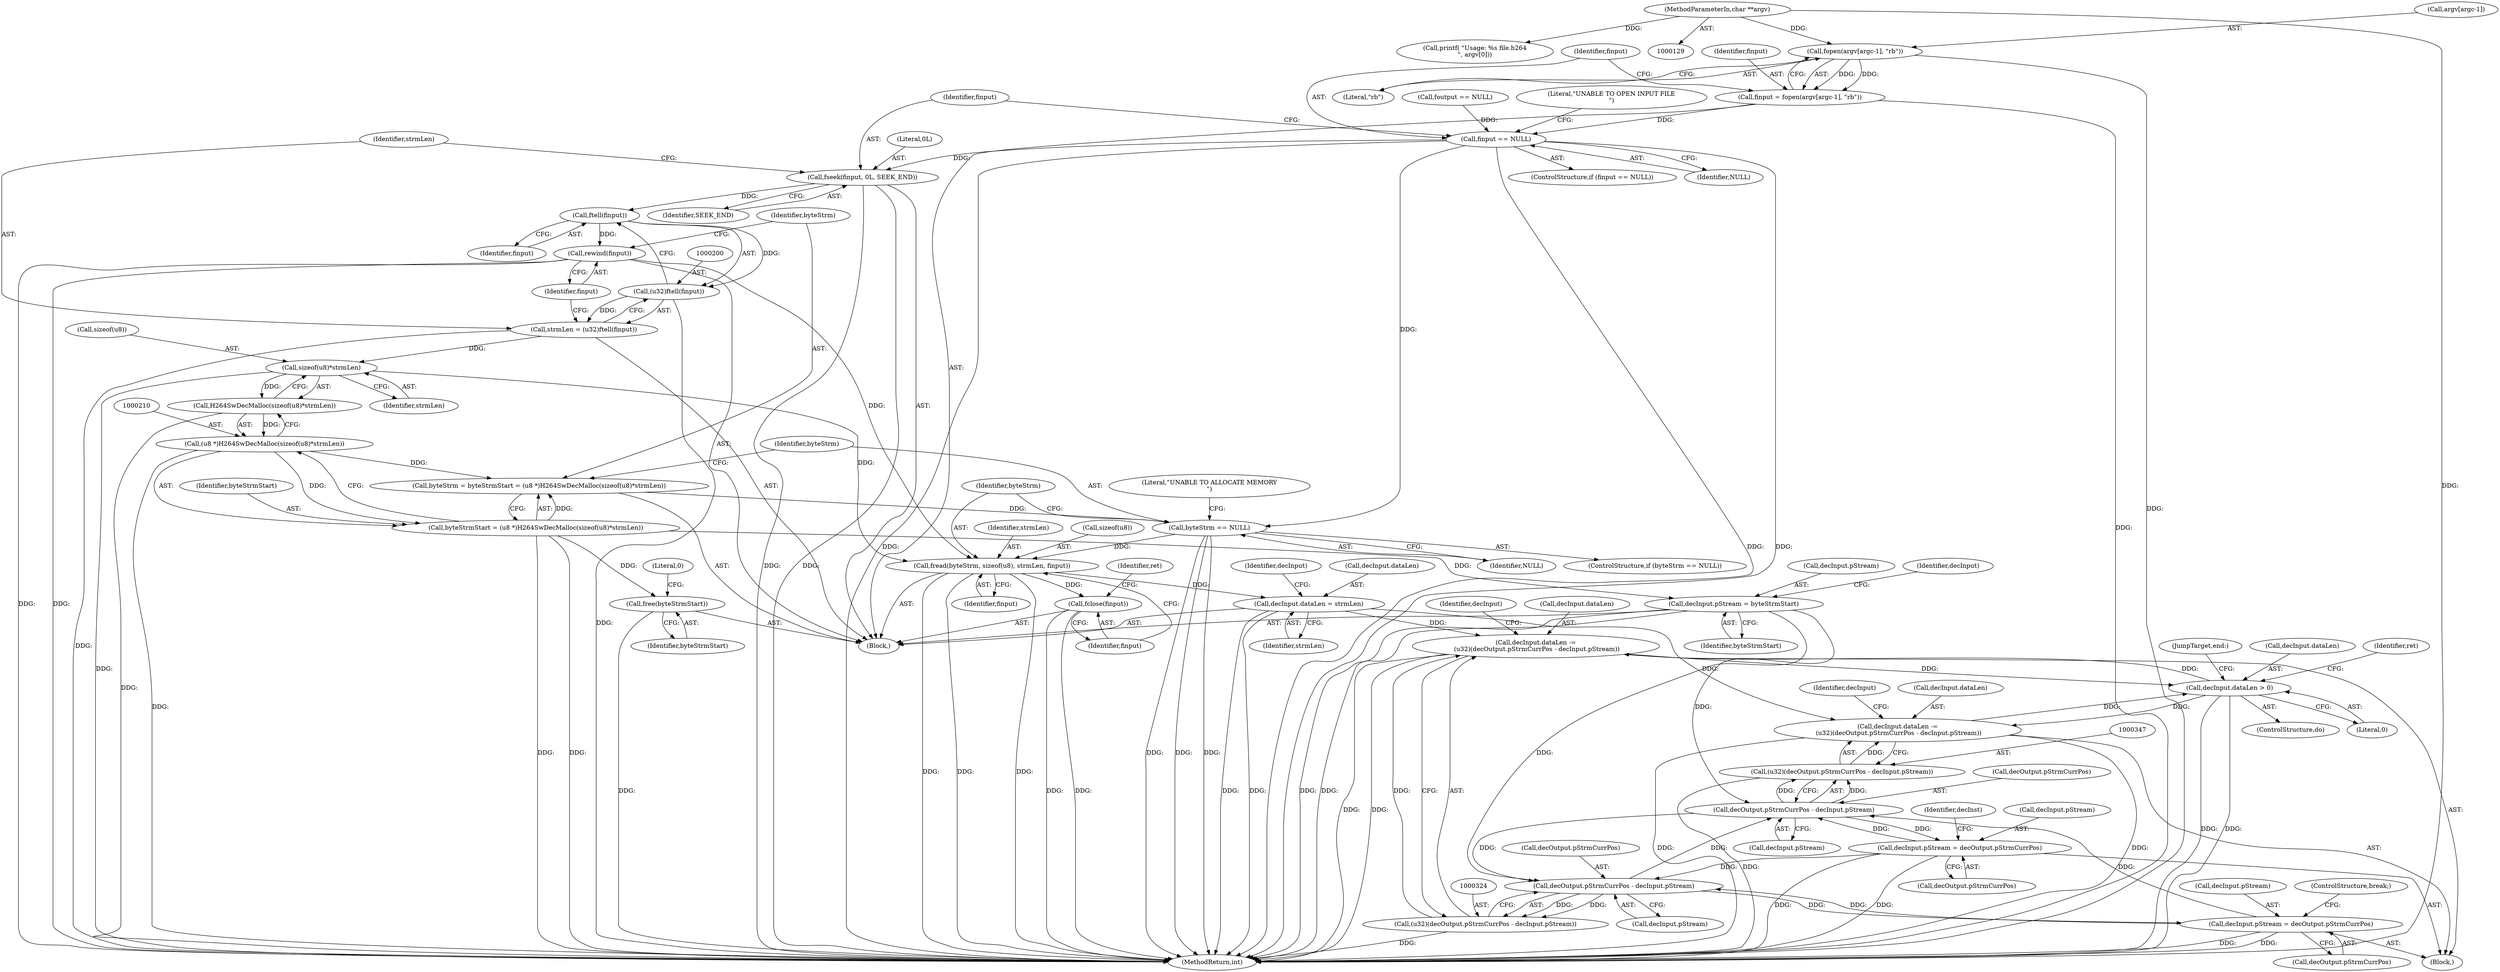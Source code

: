 digraph "0_Android_2b6f22dc64d456471a1dc6df09d515771d1427c8_1@API" {
"1000176" [label="(Call,fopen(argv[argc-1], \"rb\"))"];
"1000131" [label="(MethodParameterIn,char **argv)"];
"1000174" [label="(Call,finput = fopen(argv[argc-1], \"rb\"))"];
"1000184" [label="(Call,finput == NULL)"];
"1000193" [label="(Call,fseek(finput, 0L, SEEK_END))"];
"1000201" [label="(Call,ftell(finput))"];
"1000199" [label="(Call,(u32)ftell(finput))"];
"1000197" [label="(Call,strmLen = (u32)ftell(finput))"];
"1000212" [label="(Call,sizeof(u8)*strmLen)"];
"1000211" [label="(Call,H264SwDecMalloc(sizeof(u8)*strmLen))"];
"1000209" [label="(Call,(u8 *)H264SwDecMalloc(sizeof(u8)*strmLen))"];
"1000205" [label="(Call,byteStrm = byteStrmStart = (u8 *)H264SwDecMalloc(sizeof(u8)*strmLen))"];
"1000217" [label="(Call,byteStrm == NULL)"];
"1000226" [label="(Call,fread(byteStrm, sizeof(u8), strmLen, finput))"];
"1000232" [label="(Call,fclose(finput))"];
"1000255" [label="(Call,decInput.dataLen = strmLen)"];
"1000319" [label="(Call,decInput.dataLen -=\n (u32)(decOutput.pStrmCurrPos - decInput.pStream))"];
"1000406" [label="(Call,decInput.dataLen > 0)"];
"1000342" [label="(Call,decInput.dataLen -=\n (u32)(decOutput.pStrmCurrPos - decInput.pStream))"];
"1000207" [label="(Call,byteStrmStart = (u8 *)H264SwDecMalloc(sizeof(u8)*strmLen))"];
"1000250" [label="(Call,decInput.pStream = byteStrmStart)"];
"1000325" [label="(Call,decOutput.pStrmCurrPos - decInput.pStream)"];
"1000323" [label="(Call,(u32)(decOutput.pStrmCurrPos - decInput.pStream))"];
"1000332" [label="(Call,decInput.pStream = decOutput.pStrmCurrPos)"];
"1000348" [label="(Call,decOutput.pStrmCurrPos - decInput.pStream)"];
"1000346" [label="(Call,(u32)(decOutput.pStrmCurrPos - decInput.pStream))"];
"1000355" [label="(Call,decInput.pStream = decOutput.pStrmCurrPos)"];
"1000449" [label="(Call,free(byteStrmStart))"];
"1000203" [label="(Call,rewind(finput))"];
"1000227" [label="(Identifier,byteStrm)"];
"1000204" [label="(Identifier,finput)"];
"1000177" [label="(Call,argv[argc-1])"];
"1000226" [label="(Call,fread(byteStrm, sizeof(u8), strmLen, finput))"];
"1000359" [label="(Call,decOutput.pStrmCurrPos)"];
"1000203" [label="(Call,rewind(finput))"];
"1000406" [label="(Call,decInput.dataLen > 0)"];
"1000257" [label="(Identifier,decInput)"];
"1000357" [label="(Identifier,decInput)"];
"1000250" [label="(Call,decInput.pStream = byteStrmStart)"];
"1000183" [label="(ControlStructure,if (finput == NULL))"];
"1000201" [label="(Call,ftell(finput))"];
"1000213" [label="(Call,sizeof(u8))"];
"1000233" [label="(Identifier,finput)"];
"1000332" [label="(Call,decInput.pStream = decOutput.pStrmCurrPos)"];
"1000175" [label="(Identifier,finput)"];
"1000450" [label="(Identifier,byteStrmStart)"];
"1000132" [label="(Block,)"];
"1000268" [label="(ControlStructure,do)"];
"1000325" [label="(Call,decOutput.pStrmCurrPos - decInput.pStream)"];
"1000355" [label="(Call,decInput.pStream = decOutput.pStrmCurrPos)"];
"1000131" [label="(MethodParameterIn,char **argv)"];
"1000222" [label="(Literal,\"UNABLE TO ALLOCATE MEMORY\n\")"];
"1000339" [label="(ControlStructure,break;)"];
"1000185" [label="(Identifier,finput)"];
"1000199" [label="(Call,(u32)ftell(finput))"];
"1000165" [label="(Call,foutput == NULL)"];
"1000209" [label="(Call,(u8 *)H264SwDecMalloc(sizeof(u8)*strmLen))"];
"1000194" [label="(Identifier,finput)"];
"1000336" [label="(Call,decOutput.pStrmCurrPos)"];
"1000329" [label="(Call,decInput.pStream)"];
"1000212" [label="(Call,sizeof(u8)*strmLen)"];
"1000333" [label="(Call,decInput.pStream)"];
"1000230" [label="(Identifier,strmLen)"];
"1000198" [label="(Identifier,strmLen)"];
"1000217" [label="(Call,byteStrm == NULL)"];
"1000410" [label="(Literal,0)"];
"1000259" [label="(Identifier,strmLen)"];
"1000189" [label="(Literal,\"UNABLE TO OPEN INPUT FILE\n\")"];
"1000235" [label="(Identifier,ret)"];
"1000323" [label="(Call,(u32)(decOutput.pStrmCurrPos - decInput.pStream))"];
"1000326" [label="(Call,decOutput.pStrmCurrPos)"];
"1000352" [label="(Call,decInput.pStream)"];
"1000228" [label="(Call,sizeof(u8))"];
"1000232" [label="(Call,fclose(finput))"];
"1000334" [label="(Identifier,decInput)"];
"1000216" [label="(ControlStructure,if (byteStrm == NULL))"];
"1000151" [label="(Call,printf( \"Usage: %s file.h264\n\", argv[0]))"];
"1000452" [label="(Literal,0)"];
"1000254" [label="(Identifier,byteStrmStart)"];
"1000186" [label="(Identifier,NULL)"];
"1000184" [label="(Call,finput == NULL)"];
"1000411" [label="(JumpTarget,end:)"];
"1000195" [label="(Literal,0L)"];
"1000342" [label="(Call,decInput.dataLen -=\n (u32)(decOutput.pStrmCurrPos - decInput.pStream))"];
"1000343" [label="(Call,decInput.dataLen)"];
"1000211" [label="(Call,H264SwDecMalloc(sizeof(u8)*strmLen))"];
"1000197" [label="(Call,strmLen = (u32)ftell(finput))"];
"1000176" [label="(Call,fopen(argv[argc-1], \"rb\"))"];
"1000407" [label="(Call,decInput.dataLen)"];
"1000346" [label="(Call,(u32)(decOutput.pStrmCurrPos - decInput.pStream))"];
"1000196" [label="(Identifier,SEEK_END)"];
"1000271" [label="(Identifier,ret)"];
"1000349" [label="(Call,decOutput.pStrmCurrPos)"];
"1000365" [label="(Identifier,decInst)"];
"1000193" [label="(Call,fseek(finput, 0L, SEEK_END))"];
"1000449" [label="(Call,free(byteStrmStart))"];
"1000207" [label="(Call,byteStrmStart = (u8 *)H264SwDecMalloc(sizeof(u8)*strmLen))"];
"1000320" [label="(Call,decInput.dataLen)"];
"1000262" [label="(Identifier,decInput)"];
"1000255" [label="(Call,decInput.dataLen = strmLen)"];
"1000280" [label="(Block,)"];
"1000348" [label="(Call,decOutput.pStrmCurrPos - decInput.pStream)"];
"1000218" [label="(Identifier,byteStrm)"];
"1000182" [label="(Literal,\"rb\")"];
"1000174" [label="(Call,finput = fopen(argv[argc-1], \"rb\"))"];
"1000251" [label="(Call,decInput.pStream)"];
"1000453" [label="(MethodReturn,int)"];
"1000219" [label="(Identifier,NULL)"];
"1000256" [label="(Call,decInput.dataLen)"];
"1000205" [label="(Call,byteStrm = byteStrmStart = (u8 *)H264SwDecMalloc(sizeof(u8)*strmLen))"];
"1000356" [label="(Call,decInput.pStream)"];
"1000231" [label="(Identifier,finput)"];
"1000215" [label="(Identifier,strmLen)"];
"1000206" [label="(Identifier,byteStrm)"];
"1000319" [label="(Call,decInput.dataLen -=\n (u32)(decOutput.pStrmCurrPos - decInput.pStream))"];
"1000208" [label="(Identifier,byteStrmStart)"];
"1000202" [label="(Identifier,finput)"];
"1000176" -> "1000174"  [label="AST: "];
"1000176" -> "1000182"  [label="CFG: "];
"1000177" -> "1000176"  [label="AST: "];
"1000182" -> "1000176"  [label="AST: "];
"1000174" -> "1000176"  [label="CFG: "];
"1000176" -> "1000453"  [label="DDG: "];
"1000176" -> "1000174"  [label="DDG: "];
"1000176" -> "1000174"  [label="DDG: "];
"1000131" -> "1000176"  [label="DDG: "];
"1000131" -> "1000129"  [label="AST: "];
"1000131" -> "1000453"  [label="DDG: "];
"1000131" -> "1000151"  [label="DDG: "];
"1000174" -> "1000132"  [label="AST: "];
"1000175" -> "1000174"  [label="AST: "];
"1000185" -> "1000174"  [label="CFG: "];
"1000174" -> "1000453"  [label="DDG: "];
"1000174" -> "1000184"  [label="DDG: "];
"1000184" -> "1000183"  [label="AST: "];
"1000184" -> "1000186"  [label="CFG: "];
"1000185" -> "1000184"  [label="AST: "];
"1000186" -> "1000184"  [label="AST: "];
"1000189" -> "1000184"  [label="CFG: "];
"1000194" -> "1000184"  [label="CFG: "];
"1000184" -> "1000453"  [label="DDG: "];
"1000184" -> "1000453"  [label="DDG: "];
"1000184" -> "1000453"  [label="DDG: "];
"1000165" -> "1000184"  [label="DDG: "];
"1000184" -> "1000193"  [label="DDG: "];
"1000184" -> "1000217"  [label="DDG: "];
"1000193" -> "1000132"  [label="AST: "];
"1000193" -> "1000196"  [label="CFG: "];
"1000194" -> "1000193"  [label="AST: "];
"1000195" -> "1000193"  [label="AST: "];
"1000196" -> "1000193"  [label="AST: "];
"1000198" -> "1000193"  [label="CFG: "];
"1000193" -> "1000453"  [label="DDG: "];
"1000193" -> "1000453"  [label="DDG: "];
"1000193" -> "1000201"  [label="DDG: "];
"1000201" -> "1000199"  [label="AST: "];
"1000201" -> "1000202"  [label="CFG: "];
"1000202" -> "1000201"  [label="AST: "];
"1000199" -> "1000201"  [label="CFG: "];
"1000201" -> "1000199"  [label="DDG: "];
"1000201" -> "1000203"  [label="DDG: "];
"1000199" -> "1000197"  [label="AST: "];
"1000200" -> "1000199"  [label="AST: "];
"1000197" -> "1000199"  [label="CFG: "];
"1000199" -> "1000453"  [label="DDG: "];
"1000199" -> "1000197"  [label="DDG: "];
"1000197" -> "1000132"  [label="AST: "];
"1000198" -> "1000197"  [label="AST: "];
"1000204" -> "1000197"  [label="CFG: "];
"1000197" -> "1000453"  [label="DDG: "];
"1000197" -> "1000212"  [label="DDG: "];
"1000212" -> "1000211"  [label="AST: "];
"1000212" -> "1000215"  [label="CFG: "];
"1000213" -> "1000212"  [label="AST: "];
"1000215" -> "1000212"  [label="AST: "];
"1000211" -> "1000212"  [label="CFG: "];
"1000212" -> "1000453"  [label="DDG: "];
"1000212" -> "1000211"  [label="DDG: "];
"1000212" -> "1000226"  [label="DDG: "];
"1000211" -> "1000209"  [label="AST: "];
"1000209" -> "1000211"  [label="CFG: "];
"1000211" -> "1000453"  [label="DDG: "];
"1000211" -> "1000209"  [label="DDG: "];
"1000209" -> "1000207"  [label="AST: "];
"1000210" -> "1000209"  [label="AST: "];
"1000207" -> "1000209"  [label="CFG: "];
"1000209" -> "1000453"  [label="DDG: "];
"1000209" -> "1000205"  [label="DDG: "];
"1000209" -> "1000207"  [label="DDG: "];
"1000205" -> "1000132"  [label="AST: "];
"1000205" -> "1000207"  [label="CFG: "];
"1000206" -> "1000205"  [label="AST: "];
"1000207" -> "1000205"  [label="AST: "];
"1000218" -> "1000205"  [label="CFG: "];
"1000207" -> "1000205"  [label="DDG: "];
"1000205" -> "1000217"  [label="DDG: "];
"1000217" -> "1000216"  [label="AST: "];
"1000217" -> "1000219"  [label="CFG: "];
"1000218" -> "1000217"  [label="AST: "];
"1000219" -> "1000217"  [label="AST: "];
"1000222" -> "1000217"  [label="CFG: "];
"1000227" -> "1000217"  [label="CFG: "];
"1000217" -> "1000453"  [label="DDG: "];
"1000217" -> "1000453"  [label="DDG: "];
"1000217" -> "1000453"  [label="DDG: "];
"1000217" -> "1000226"  [label="DDG: "];
"1000226" -> "1000132"  [label="AST: "];
"1000226" -> "1000231"  [label="CFG: "];
"1000227" -> "1000226"  [label="AST: "];
"1000228" -> "1000226"  [label="AST: "];
"1000230" -> "1000226"  [label="AST: "];
"1000231" -> "1000226"  [label="AST: "];
"1000233" -> "1000226"  [label="CFG: "];
"1000226" -> "1000453"  [label="DDG: "];
"1000226" -> "1000453"  [label="DDG: "];
"1000226" -> "1000453"  [label="DDG: "];
"1000203" -> "1000226"  [label="DDG: "];
"1000226" -> "1000232"  [label="DDG: "];
"1000226" -> "1000255"  [label="DDG: "];
"1000232" -> "1000132"  [label="AST: "];
"1000232" -> "1000233"  [label="CFG: "];
"1000233" -> "1000232"  [label="AST: "];
"1000235" -> "1000232"  [label="CFG: "];
"1000232" -> "1000453"  [label="DDG: "];
"1000232" -> "1000453"  [label="DDG: "];
"1000255" -> "1000132"  [label="AST: "];
"1000255" -> "1000259"  [label="CFG: "];
"1000256" -> "1000255"  [label="AST: "];
"1000259" -> "1000255"  [label="AST: "];
"1000262" -> "1000255"  [label="CFG: "];
"1000255" -> "1000453"  [label="DDG: "];
"1000255" -> "1000453"  [label="DDG: "];
"1000255" -> "1000319"  [label="DDG: "];
"1000255" -> "1000342"  [label="DDG: "];
"1000319" -> "1000280"  [label="AST: "];
"1000319" -> "1000323"  [label="CFG: "];
"1000320" -> "1000319"  [label="AST: "];
"1000323" -> "1000319"  [label="AST: "];
"1000334" -> "1000319"  [label="CFG: "];
"1000319" -> "1000453"  [label="DDG: "];
"1000319" -> "1000453"  [label="DDG: "];
"1000323" -> "1000319"  [label="DDG: "];
"1000406" -> "1000319"  [label="DDG: "];
"1000319" -> "1000406"  [label="DDG: "];
"1000406" -> "1000268"  [label="AST: "];
"1000406" -> "1000410"  [label="CFG: "];
"1000407" -> "1000406"  [label="AST: "];
"1000410" -> "1000406"  [label="AST: "];
"1000271" -> "1000406"  [label="CFG: "];
"1000411" -> "1000406"  [label="CFG: "];
"1000406" -> "1000453"  [label="DDG: "];
"1000406" -> "1000453"  [label="DDG: "];
"1000406" -> "1000342"  [label="DDG: "];
"1000342" -> "1000406"  [label="DDG: "];
"1000342" -> "1000280"  [label="AST: "];
"1000342" -> "1000346"  [label="CFG: "];
"1000343" -> "1000342"  [label="AST: "];
"1000346" -> "1000342"  [label="AST: "];
"1000357" -> "1000342"  [label="CFG: "];
"1000342" -> "1000453"  [label="DDG: "];
"1000342" -> "1000453"  [label="DDG: "];
"1000346" -> "1000342"  [label="DDG: "];
"1000208" -> "1000207"  [label="AST: "];
"1000207" -> "1000453"  [label="DDG: "];
"1000207" -> "1000453"  [label="DDG: "];
"1000207" -> "1000250"  [label="DDG: "];
"1000207" -> "1000449"  [label="DDG: "];
"1000250" -> "1000132"  [label="AST: "];
"1000250" -> "1000254"  [label="CFG: "];
"1000251" -> "1000250"  [label="AST: "];
"1000254" -> "1000250"  [label="AST: "];
"1000257" -> "1000250"  [label="CFG: "];
"1000250" -> "1000453"  [label="DDG: "];
"1000250" -> "1000453"  [label="DDG: "];
"1000250" -> "1000325"  [label="DDG: "];
"1000250" -> "1000348"  [label="DDG: "];
"1000325" -> "1000323"  [label="AST: "];
"1000325" -> "1000329"  [label="CFG: "];
"1000326" -> "1000325"  [label="AST: "];
"1000329" -> "1000325"  [label="AST: "];
"1000323" -> "1000325"  [label="CFG: "];
"1000325" -> "1000323"  [label="DDG: "];
"1000325" -> "1000323"  [label="DDG: "];
"1000348" -> "1000325"  [label="DDG: "];
"1000355" -> "1000325"  [label="DDG: "];
"1000332" -> "1000325"  [label="DDG: "];
"1000325" -> "1000332"  [label="DDG: "];
"1000325" -> "1000348"  [label="DDG: "];
"1000324" -> "1000323"  [label="AST: "];
"1000323" -> "1000453"  [label="DDG: "];
"1000332" -> "1000280"  [label="AST: "];
"1000332" -> "1000336"  [label="CFG: "];
"1000333" -> "1000332"  [label="AST: "];
"1000336" -> "1000332"  [label="AST: "];
"1000339" -> "1000332"  [label="CFG: "];
"1000332" -> "1000453"  [label="DDG: "];
"1000332" -> "1000453"  [label="DDG: "];
"1000332" -> "1000348"  [label="DDG: "];
"1000348" -> "1000346"  [label="AST: "];
"1000348" -> "1000352"  [label="CFG: "];
"1000349" -> "1000348"  [label="AST: "];
"1000352" -> "1000348"  [label="AST: "];
"1000346" -> "1000348"  [label="CFG: "];
"1000348" -> "1000346"  [label="DDG: "];
"1000348" -> "1000346"  [label="DDG: "];
"1000355" -> "1000348"  [label="DDG: "];
"1000348" -> "1000355"  [label="DDG: "];
"1000347" -> "1000346"  [label="AST: "];
"1000346" -> "1000453"  [label="DDG: "];
"1000355" -> "1000280"  [label="AST: "];
"1000355" -> "1000359"  [label="CFG: "];
"1000356" -> "1000355"  [label="AST: "];
"1000359" -> "1000355"  [label="AST: "];
"1000365" -> "1000355"  [label="CFG: "];
"1000355" -> "1000453"  [label="DDG: "];
"1000355" -> "1000453"  [label="DDG: "];
"1000449" -> "1000132"  [label="AST: "];
"1000449" -> "1000450"  [label="CFG: "];
"1000450" -> "1000449"  [label="AST: "];
"1000452" -> "1000449"  [label="CFG: "];
"1000449" -> "1000453"  [label="DDG: "];
"1000203" -> "1000132"  [label="AST: "];
"1000203" -> "1000204"  [label="CFG: "];
"1000204" -> "1000203"  [label="AST: "];
"1000206" -> "1000203"  [label="CFG: "];
"1000203" -> "1000453"  [label="DDG: "];
"1000203" -> "1000453"  [label="DDG: "];
}
